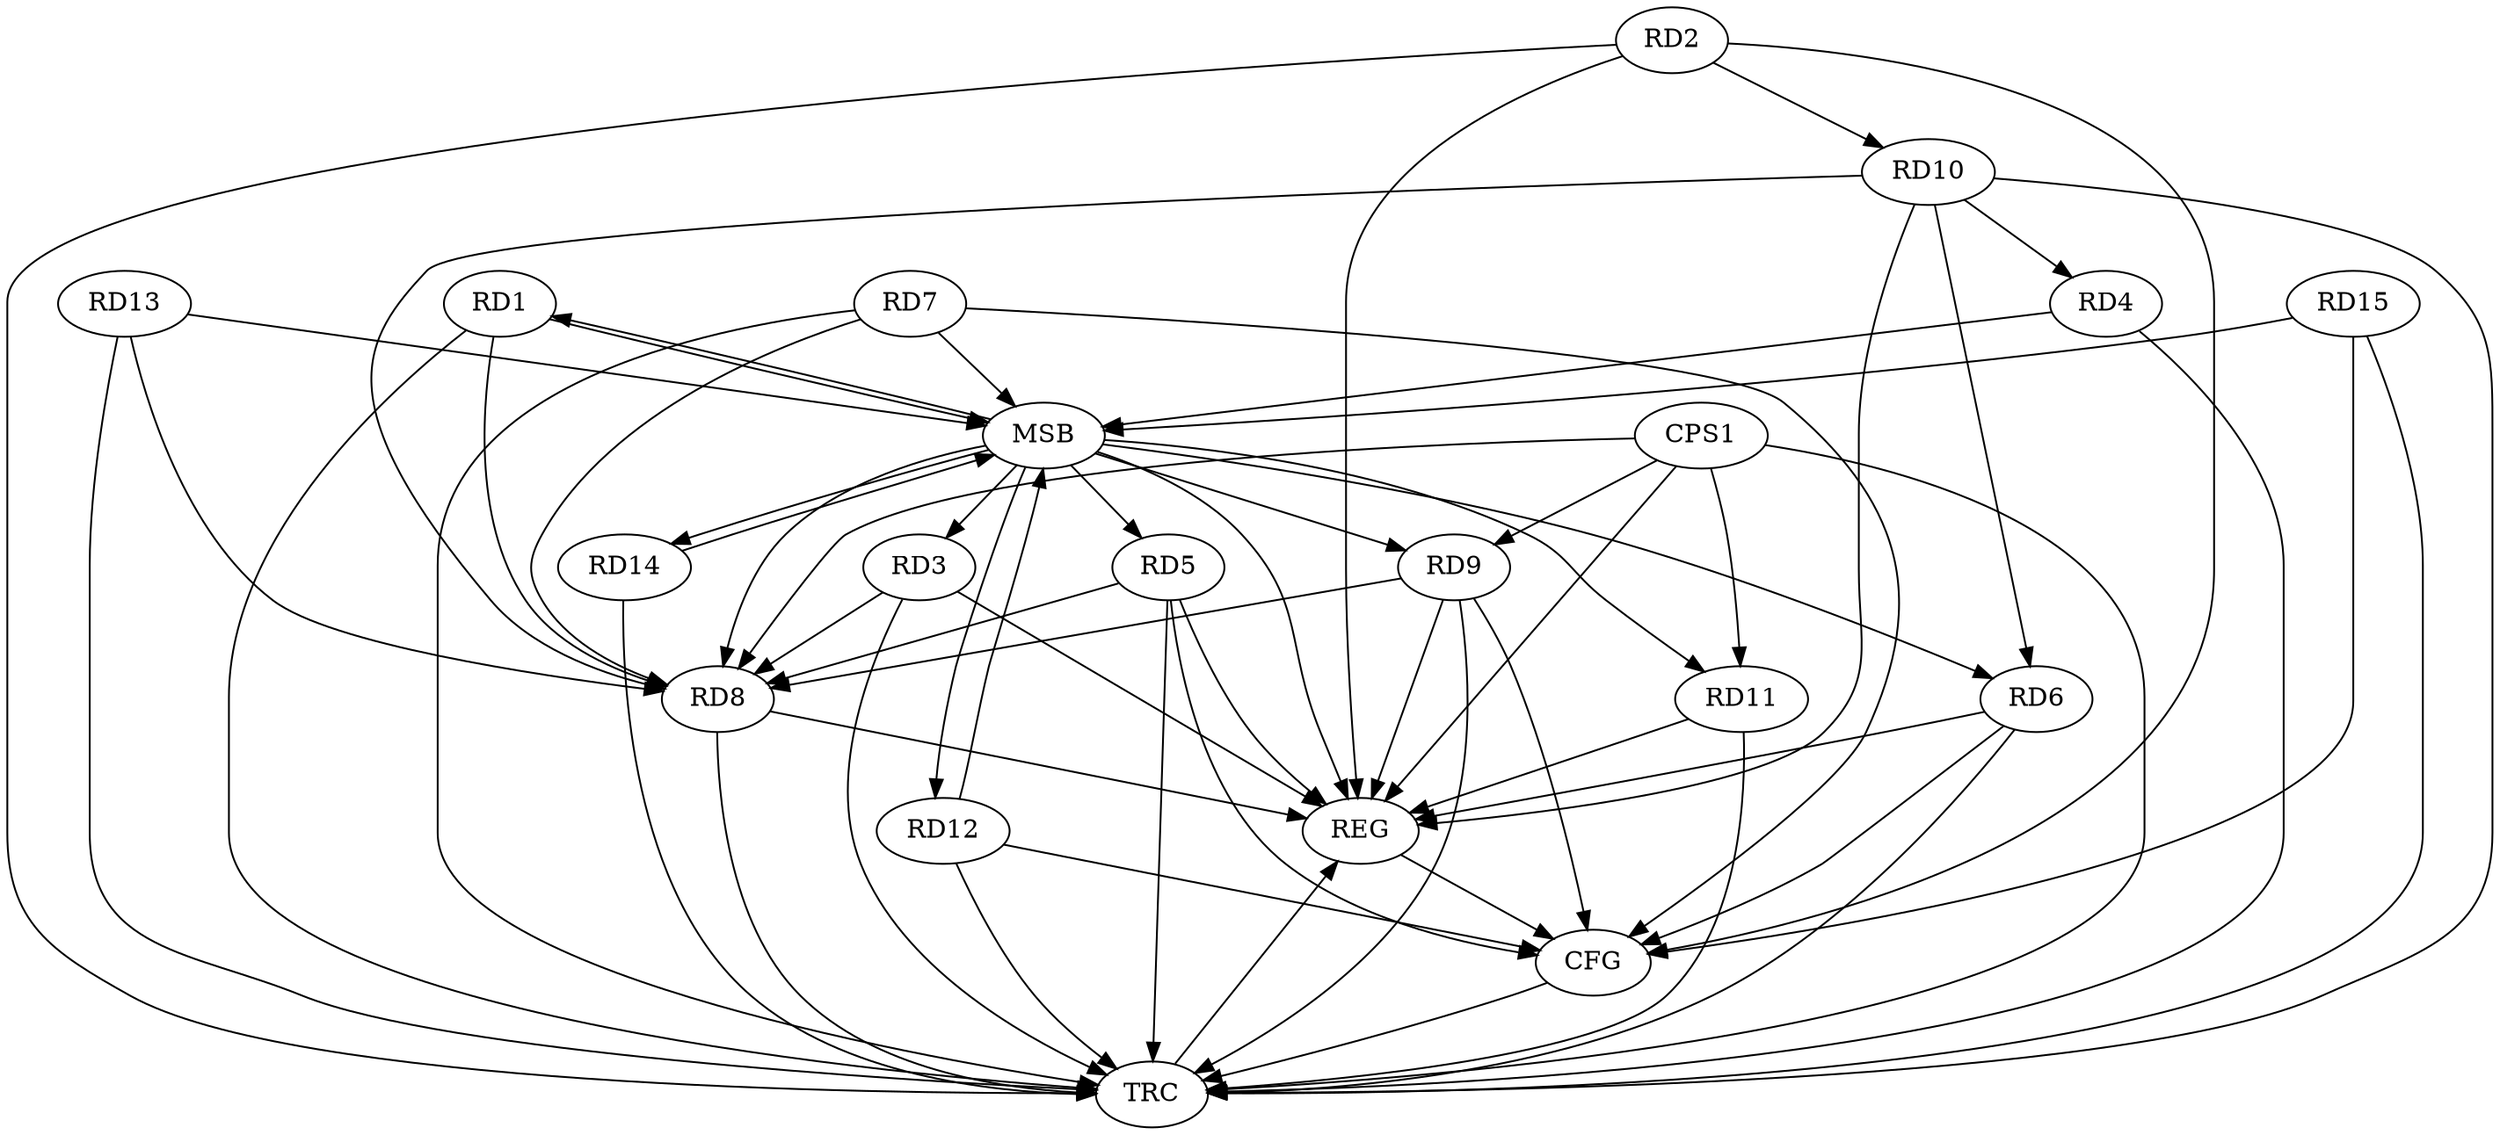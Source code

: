 strict digraph G {
  RD1 [ label="RD1" ];
  RD2 [ label="RD2" ];
  RD3 [ label="RD3" ];
  RD4 [ label="RD4" ];
  RD5 [ label="RD5" ];
  RD6 [ label="RD6" ];
  RD7 [ label="RD7" ];
  RD8 [ label="RD8" ];
  RD9 [ label="RD9" ];
  RD10 [ label="RD10" ];
  RD11 [ label="RD11" ];
  RD12 [ label="RD12" ];
  RD13 [ label="RD13" ];
  RD14 [ label="RD14" ];
  RD15 [ label="RD15" ];
  CPS1 [ label="CPS1" ];
  REG [ label="REG" ];
  MSB [ label="MSB" ];
  CFG [ label="CFG" ];
  TRC [ label="TRC" ];
  RD2 -> RD10;
  RD3 -> RD8;
  RD10 -> RD4;
  RD5 -> RD8;
  RD10 -> RD6;
  CPS1 -> RD8;
  CPS1 -> RD9;
  CPS1 -> RD11;
  RD2 -> REG;
  RD3 -> REG;
  RD5 -> REG;
  RD6 -> REG;
  RD8 -> REG;
  RD9 -> REG;
  RD10 -> REG;
  RD11 -> REG;
  CPS1 -> REG;
  RD1 -> MSB;
  MSB -> RD6;
  MSB -> REG;
  RD4 -> MSB;
  MSB -> RD14;
  RD7 -> MSB;
  MSB -> RD5;
  MSB -> RD8;
  MSB -> RD11;
  RD12 -> MSB;
  MSB -> RD1;
  MSB -> RD3;
  RD13 -> MSB;
  MSB -> RD9;
  RD14 -> MSB;
  MSB -> RD12;
  RD15 -> MSB;
  RD5 -> CFG;
  RD12 -> CFG;
  RD15 -> CFG;
  RD9 -> CFG;
  RD7 -> CFG;
  RD2 -> CFG;
  RD6 -> CFG;
  REG -> CFG;
  RD1 -> TRC;
  RD2 -> TRC;
  RD3 -> TRC;
  RD4 -> TRC;
  RD5 -> TRC;
  RD6 -> TRC;
  RD7 -> TRC;
  RD8 -> TRC;
  RD9 -> TRC;
  RD10 -> TRC;
  RD11 -> TRC;
  RD12 -> TRC;
  RD13 -> TRC;
  RD14 -> TRC;
  RD15 -> TRC;
  CPS1 -> TRC;
  CFG -> TRC;
  TRC -> REG;
  RD7 -> RD8;
  RD9 -> RD8;
  RD1 -> RD8;
  RD13 -> RD8;
  RD10 -> RD8;
}
